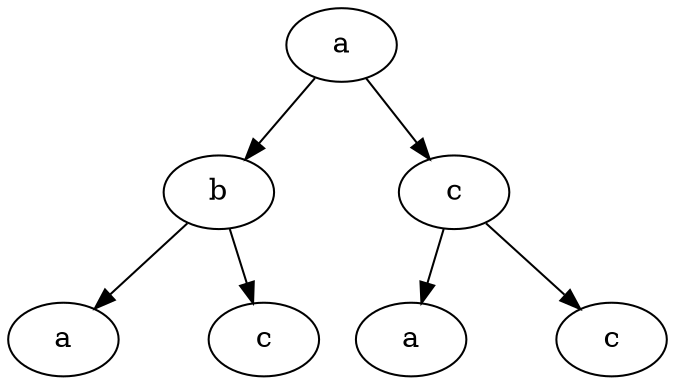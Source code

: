 digraph tree {
graph [size="4.5!"]
    i[label="a"]
    l[label="b"]
    i -> l
    m[label="",width=.1,style=invis]
    i -> m [style=invis]
    r[label="c"]
    i -> r
    
    ll[label="a"]
    l -> ll
    lm[label="",width=.1,style=invis]
    l -> lm [style=invis]
    lr[label="c"]
    l -> lr
    
    rl[label="a"]
    r -> rl
    rm[label="",width=.1,style=invis]
    r -> rm [style=invis]
    rr[label="c"]
    r -> rr

}
